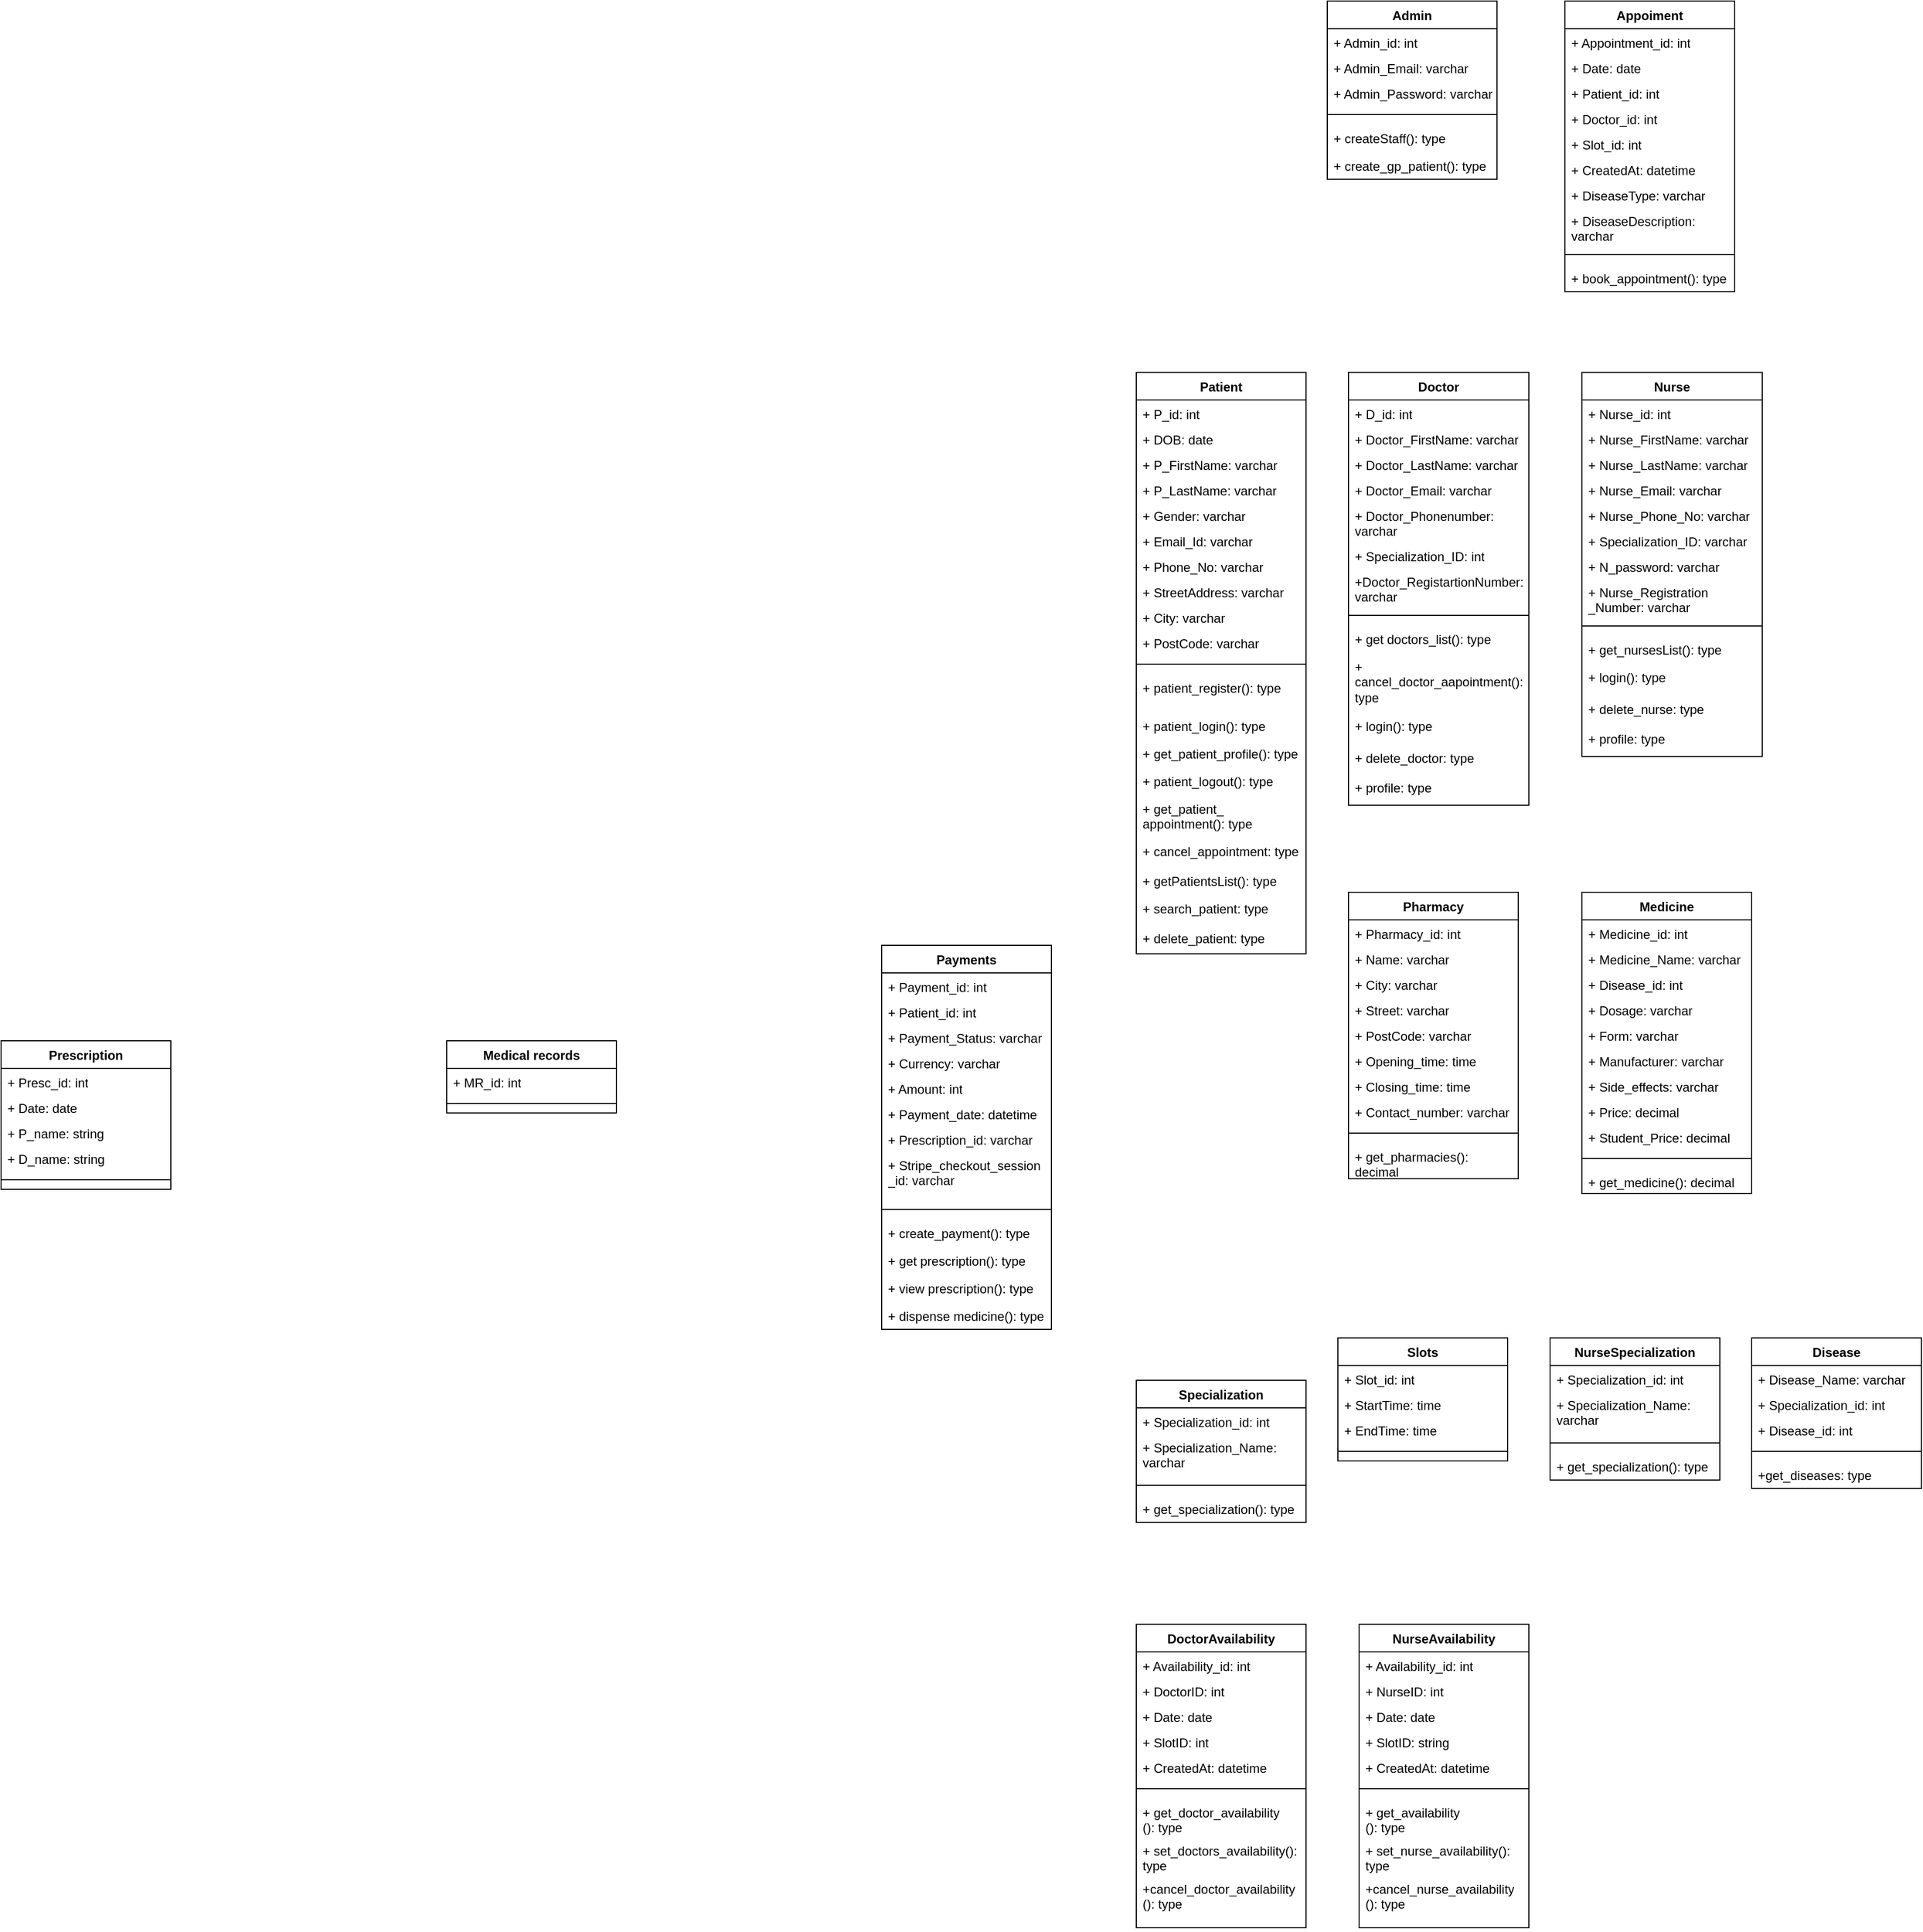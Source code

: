<mxfile version="26.2.14">
  <diagram name="Page-1" id="o4DFPlvXIivd9isbFQ_O">
    <mxGraphModel dx="3002" dy="1840" grid="1" gridSize="10" guides="1" tooltips="1" connect="1" arrows="1" fold="1" page="1" pageScale="1" pageWidth="827" pageHeight="1169" math="0" shadow="0">
      <root>
        <mxCell id="0" />
        <mxCell id="1" parent="0" />
        <mxCell id="WKtArndfWig5P6QHDRuu-1" value="Patient" style="swimlane;fontStyle=1;align=center;verticalAlign=top;childLayout=stackLayout;horizontal=1;startSize=26;horizontalStack=0;resizeParent=1;resizeParentMax=0;resizeLast=0;collapsible=1;marginBottom=0;whiteSpace=wrap;html=1;" parent="1" vertex="1">
          <mxGeometry x="10" y="200" width="160" height="548" as="geometry" />
        </mxCell>
        <mxCell id="WKtArndfWig5P6QHDRuu-2" value="+ P_id: int&lt;div&gt;&lt;br&gt;&lt;/div&gt;" style="text;strokeColor=none;fillColor=none;align=left;verticalAlign=top;spacingLeft=4;spacingRight=4;overflow=hidden;rotatable=0;points=[[0,0.5],[1,0.5]];portConstraint=eastwest;whiteSpace=wrap;html=1;" parent="WKtArndfWig5P6QHDRuu-1" vertex="1">
          <mxGeometry y="26" width="160" height="24" as="geometry" />
        </mxCell>
        <mxCell id="WKtArndfWig5P6QHDRuu-12" value="+ DOB: date&lt;div&gt;&lt;br&gt;&lt;/div&gt;" style="text;strokeColor=none;fillColor=none;align=left;verticalAlign=top;spacingLeft=4;spacingRight=4;overflow=hidden;rotatable=0;points=[[0,0.5],[1,0.5]];portConstraint=eastwest;whiteSpace=wrap;html=1;" parent="WKtArndfWig5P6QHDRuu-1" vertex="1">
          <mxGeometry y="50" width="160" height="24" as="geometry" />
        </mxCell>
        <mxCell id="WKtArndfWig5P6QHDRuu-14" value="+ P_FirstName: varchar&lt;div&gt;&lt;br&gt;&lt;/div&gt;" style="text;strokeColor=none;fillColor=none;align=left;verticalAlign=top;spacingLeft=4;spacingRight=4;overflow=hidden;rotatable=0;points=[[0,0.5],[1,0.5]];portConstraint=eastwest;whiteSpace=wrap;html=1;" parent="WKtArndfWig5P6QHDRuu-1" vertex="1">
          <mxGeometry y="74" width="160" height="24" as="geometry" />
        </mxCell>
        <mxCell id="l4t1w7TSmv9pRN91MzBV-51" value="+ P_LastName: varchar&lt;div&gt;&lt;br&gt;&lt;/div&gt;" style="text;strokeColor=none;fillColor=none;align=left;verticalAlign=top;spacingLeft=4;spacingRight=4;overflow=hidden;rotatable=0;points=[[0,0.5],[1,0.5]];portConstraint=eastwest;whiteSpace=wrap;html=1;" parent="WKtArndfWig5P6QHDRuu-1" vertex="1">
          <mxGeometry y="98" width="160" height="24" as="geometry" />
        </mxCell>
        <mxCell id="WKtArndfWig5P6QHDRuu-13" value="+ Gender: varchar&lt;div&gt;&lt;br&gt;&lt;/div&gt;" style="text;strokeColor=none;fillColor=none;align=left;verticalAlign=top;spacingLeft=4;spacingRight=4;overflow=hidden;rotatable=0;points=[[0,0.5],[1,0.5]];portConstraint=eastwest;whiteSpace=wrap;html=1;" parent="WKtArndfWig5P6QHDRuu-1" vertex="1">
          <mxGeometry y="122" width="160" height="24" as="geometry" />
        </mxCell>
        <mxCell id="WKtArndfWig5P6QHDRuu-10" value="+ Email_Id: varchar&lt;div&gt;&lt;br&gt;&lt;/div&gt;" style="text;strokeColor=none;fillColor=none;align=left;verticalAlign=top;spacingLeft=4;spacingRight=4;overflow=hidden;rotatable=0;points=[[0,0.5],[1,0.5]];portConstraint=eastwest;whiteSpace=wrap;html=1;" parent="WKtArndfWig5P6QHDRuu-1" vertex="1">
          <mxGeometry y="146" width="160" height="24" as="geometry" />
        </mxCell>
        <mxCell id="WKtArndfWig5P6QHDRuu-11" value="+ Phone_No: varchar&lt;div&gt;&lt;br&gt;&lt;/div&gt;" style="text;strokeColor=none;fillColor=none;align=left;verticalAlign=top;spacingLeft=4;spacingRight=4;overflow=hidden;rotatable=0;points=[[0,0.5],[1,0.5]];portConstraint=eastwest;whiteSpace=wrap;html=1;" parent="WKtArndfWig5P6QHDRuu-1" vertex="1">
          <mxGeometry y="170" width="160" height="24" as="geometry" />
        </mxCell>
        <mxCell id="l4t1w7TSmv9pRN91MzBV-52" value="+ StreetAddress: varchar&lt;div&gt;&lt;br&gt;&lt;/div&gt;" style="text;strokeColor=none;fillColor=none;align=left;verticalAlign=top;spacingLeft=4;spacingRight=4;overflow=hidden;rotatable=0;points=[[0,0.5],[1,0.5]];portConstraint=eastwest;whiteSpace=wrap;html=1;" parent="WKtArndfWig5P6QHDRuu-1" vertex="1">
          <mxGeometry y="194" width="160" height="24" as="geometry" />
        </mxCell>
        <mxCell id="l4t1w7TSmv9pRN91MzBV-53" value="+ City: varchar&lt;div&gt;&lt;br&gt;&lt;/div&gt;" style="text;strokeColor=none;fillColor=none;align=left;verticalAlign=top;spacingLeft=4;spacingRight=4;overflow=hidden;rotatable=0;points=[[0,0.5],[1,0.5]];portConstraint=eastwest;whiteSpace=wrap;html=1;" parent="WKtArndfWig5P6QHDRuu-1" vertex="1">
          <mxGeometry y="218" width="160" height="24" as="geometry" />
        </mxCell>
        <mxCell id="l4t1w7TSmv9pRN91MzBV-54" value="+ PostCode: varchar&lt;div&gt;&lt;br&gt;&lt;/div&gt;" style="text;strokeColor=none;fillColor=none;align=left;verticalAlign=top;spacingLeft=4;spacingRight=4;overflow=hidden;rotatable=0;points=[[0,0.5],[1,0.5]];portConstraint=eastwest;whiteSpace=wrap;html=1;" parent="WKtArndfWig5P6QHDRuu-1" vertex="1">
          <mxGeometry y="242" width="160" height="24" as="geometry" />
        </mxCell>
        <mxCell id="WKtArndfWig5P6QHDRuu-3" value="" style="line;strokeWidth=1;fillColor=none;align=left;verticalAlign=middle;spacingTop=-1;spacingLeft=3;spacingRight=3;rotatable=0;labelPosition=right;points=[];portConstraint=eastwest;strokeColor=inherit;" parent="WKtArndfWig5P6QHDRuu-1" vertex="1">
          <mxGeometry y="266" width="160" height="18" as="geometry" />
        </mxCell>
        <mxCell id="d-oUadgtvldj6cmay7Ba-37" value="+ patient_register(): type" style="text;strokeColor=none;fillColor=none;align=left;verticalAlign=top;spacingLeft=4;spacingRight=4;overflow=hidden;rotatable=0;points=[[0,0.5],[1,0.5]];portConstraint=eastwest;whiteSpace=wrap;html=1;" vertex="1" parent="WKtArndfWig5P6QHDRuu-1">
          <mxGeometry y="284" width="160" height="36" as="geometry" />
        </mxCell>
        <mxCell id="d-oUadgtvldj6cmay7Ba-38" value="+ patient_login(): type" style="text;strokeColor=none;fillColor=none;align=left;verticalAlign=top;spacingLeft=4;spacingRight=4;overflow=hidden;rotatable=0;points=[[0,0.5],[1,0.5]];portConstraint=eastwest;whiteSpace=wrap;html=1;" vertex="1" parent="WKtArndfWig5P6QHDRuu-1">
          <mxGeometry y="320" width="160" height="26" as="geometry" />
        </mxCell>
        <mxCell id="WKtArndfWig5P6QHDRuu-16" value="+ get_patient_profile(): type" style="text;strokeColor=none;fillColor=none;align=left;verticalAlign=top;spacingLeft=4;spacingRight=4;overflow=hidden;rotatable=0;points=[[0,0.5],[1,0.5]];portConstraint=eastwest;whiteSpace=wrap;html=1;" parent="WKtArndfWig5P6QHDRuu-1" vertex="1">
          <mxGeometry y="346" width="160" height="26" as="geometry" />
        </mxCell>
        <mxCell id="WKtArndfWig5P6QHDRuu-17" value="+ patient_logout(): type" style="text;strokeColor=none;fillColor=none;align=left;verticalAlign=top;spacingLeft=4;spacingRight=4;overflow=hidden;rotatable=0;points=[[0,0.5],[1,0.5]];portConstraint=eastwest;whiteSpace=wrap;html=1;" parent="WKtArndfWig5P6QHDRuu-1" vertex="1">
          <mxGeometry y="372" width="160" height="26" as="geometry" />
        </mxCell>
        <mxCell id="WKtArndfWig5P6QHDRuu-149" value="+ get_patient_&lt;br&gt;appointment(): type" style="text;strokeColor=none;fillColor=none;align=left;verticalAlign=top;spacingLeft=4;spacingRight=4;overflow=hidden;rotatable=0;points=[[0,0.5],[1,0.5]];portConstraint=eastwest;whiteSpace=wrap;html=1;" parent="WKtArndfWig5P6QHDRuu-1" vertex="1">
          <mxGeometry y="398" width="160" height="40" as="geometry" />
        </mxCell>
        <mxCell id="WKtArndfWig5P6QHDRuu-15" value="+ cancel_appointment: type" style="text;strokeColor=none;fillColor=none;align=left;verticalAlign=top;spacingLeft=4;spacingRight=4;overflow=hidden;rotatable=0;points=[[0,0.5],[1,0.5]];portConstraint=eastwest;whiteSpace=wrap;html=1;" parent="WKtArndfWig5P6QHDRuu-1" vertex="1">
          <mxGeometry y="438" width="160" height="28" as="geometry" />
        </mxCell>
        <mxCell id="d-oUadgtvldj6cmay7Ba-14" value="+ getPatientsList(): type" style="text;strokeColor=none;fillColor=none;align=left;verticalAlign=top;spacingLeft=4;spacingRight=4;overflow=hidden;rotatable=0;points=[[0,0.5],[1,0.5]];portConstraint=eastwest;whiteSpace=wrap;html=1;" vertex="1" parent="WKtArndfWig5P6QHDRuu-1">
          <mxGeometry y="466" width="160" height="26" as="geometry" />
        </mxCell>
        <mxCell id="d-oUadgtvldj6cmay7Ba-18" value="+ search_patient: type" style="text;strokeColor=none;fillColor=none;align=left;verticalAlign=top;spacingLeft=4;spacingRight=4;overflow=hidden;rotatable=0;points=[[0,0.5],[1,0.5]];portConstraint=eastwest;whiteSpace=wrap;html=1;" vertex="1" parent="WKtArndfWig5P6QHDRuu-1">
          <mxGeometry y="492" width="160" height="28" as="geometry" />
        </mxCell>
        <mxCell id="d-oUadgtvldj6cmay7Ba-39" value="+ delete_patient: type" style="text;strokeColor=none;fillColor=none;align=left;verticalAlign=top;spacingLeft=4;spacingRight=4;overflow=hidden;rotatable=0;points=[[0,0.5],[1,0.5]];portConstraint=eastwest;whiteSpace=wrap;html=1;" vertex="1" parent="WKtArndfWig5P6QHDRuu-1">
          <mxGeometry y="520" width="160" height="28" as="geometry" />
        </mxCell>
        <mxCell id="WKtArndfWig5P6QHDRuu-19" value="Doctor" style="swimlane;fontStyle=1;align=center;verticalAlign=top;childLayout=stackLayout;horizontal=1;startSize=26;horizontalStack=0;resizeParent=1;resizeParentMax=0;resizeLast=0;collapsible=1;marginBottom=0;whiteSpace=wrap;html=1;" parent="1" vertex="1">
          <mxGeometry x="210" y="200" width="170" height="408" as="geometry" />
        </mxCell>
        <mxCell id="WKtArndfWig5P6QHDRuu-20" value="+ D_id: int&lt;div&gt;&lt;br&gt;&lt;/div&gt;" style="text;strokeColor=none;fillColor=none;align=left;verticalAlign=top;spacingLeft=4;spacingRight=4;overflow=hidden;rotatable=0;points=[[0,0.5],[1,0.5]];portConstraint=eastwest;whiteSpace=wrap;html=1;" parent="WKtArndfWig5P6QHDRuu-19" vertex="1">
          <mxGeometry y="26" width="170" height="24" as="geometry" />
        </mxCell>
        <mxCell id="WKtArndfWig5P6QHDRuu-22" value="+ Doctor_FirstName: varchar&lt;div&gt;&lt;br&gt;&lt;/div&gt;" style="text;strokeColor=none;fillColor=none;align=left;verticalAlign=top;spacingLeft=4;spacingRight=4;overflow=hidden;rotatable=0;points=[[0,0.5],[1,0.5]];portConstraint=eastwest;whiteSpace=wrap;html=1;" parent="WKtArndfWig5P6QHDRuu-19" vertex="1">
          <mxGeometry y="50" width="170" height="24" as="geometry" />
        </mxCell>
        <mxCell id="tYS1nFcwpmwZ4asQ8wN1-1" value="+ Doctor_LastName: varchar&lt;div&gt;&lt;br&gt;&lt;/div&gt;" style="text;strokeColor=none;fillColor=none;align=left;verticalAlign=top;spacingLeft=4;spacingRight=4;overflow=hidden;rotatable=0;points=[[0,0.5],[1,0.5]];portConstraint=eastwest;whiteSpace=wrap;html=1;" parent="WKtArndfWig5P6QHDRuu-19" vertex="1">
          <mxGeometry y="74" width="170" height="24" as="geometry" />
        </mxCell>
        <mxCell id="WKtArndfWig5P6QHDRuu-24" value="+ Doctor_Email: varchar&lt;div&gt;&lt;br&gt;&lt;/div&gt;" style="text;strokeColor=none;fillColor=none;align=left;verticalAlign=top;spacingLeft=4;spacingRight=4;overflow=hidden;rotatable=0;points=[[0,0.5],[1,0.5]];portConstraint=eastwest;whiteSpace=wrap;html=1;" parent="WKtArndfWig5P6QHDRuu-19" vertex="1">
          <mxGeometry y="98" width="170" height="24" as="geometry" />
        </mxCell>
        <mxCell id="WKtArndfWig5P6QHDRuu-25" value="+ Doctor_Phonenumber: varchar&lt;div&gt;&lt;br&gt;&lt;/div&gt;" style="text;strokeColor=none;fillColor=none;align=left;verticalAlign=top;spacingLeft=4;spacingRight=4;overflow=hidden;rotatable=0;points=[[0,0.5],[1,0.5]];portConstraint=eastwest;whiteSpace=wrap;html=1;" parent="WKtArndfWig5P6QHDRuu-19" vertex="1">
          <mxGeometry y="122" width="170" height="38" as="geometry" />
        </mxCell>
        <mxCell id="WKtArndfWig5P6QHDRuu-110" value="+ Specialization_ID: int&lt;div&gt;&lt;br&gt;&lt;/div&gt;" style="text;strokeColor=none;fillColor=none;align=left;verticalAlign=top;spacingLeft=4;spacingRight=4;overflow=hidden;rotatable=0;points=[[0,0.5],[1,0.5]];portConstraint=eastwest;whiteSpace=wrap;html=1;" parent="WKtArndfWig5P6QHDRuu-19" vertex="1">
          <mxGeometry y="160" width="170" height="24" as="geometry" />
        </mxCell>
        <mxCell id="WKtArndfWig5P6QHDRuu-21" value="+Doctor_RegistartionNumber: varchar&lt;div&gt;&lt;br&gt;&lt;/div&gt;" style="text;strokeColor=none;fillColor=none;align=left;verticalAlign=top;spacingLeft=4;spacingRight=4;overflow=hidden;rotatable=0;points=[[0,0.5],[1,0.5]];portConstraint=eastwest;whiteSpace=wrap;html=1;" parent="WKtArndfWig5P6QHDRuu-19" vertex="1">
          <mxGeometry y="184" width="170" height="36" as="geometry" />
        </mxCell>
        <mxCell id="WKtArndfWig5P6QHDRuu-26" value="" style="line;strokeWidth=1;fillColor=none;align=left;verticalAlign=middle;spacingTop=-1;spacingLeft=3;spacingRight=3;rotatable=0;labelPosition=right;points=[];portConstraint=eastwest;strokeColor=inherit;" parent="WKtArndfWig5P6QHDRuu-19" vertex="1">
          <mxGeometry y="220" width="170" height="18" as="geometry" />
        </mxCell>
        <mxCell id="OtuBXAIkfVXsJ-Wm1Oqw-3" value="+ get doctors_list(): type" style="text;strokeColor=none;fillColor=none;align=left;verticalAlign=top;spacingLeft=4;spacingRight=4;overflow=hidden;rotatable=0;points=[[0,0.5],[1,0.5]];portConstraint=eastwest;whiteSpace=wrap;html=1;" parent="WKtArndfWig5P6QHDRuu-19" vertex="1">
          <mxGeometry y="238" width="170" height="26" as="geometry" />
        </mxCell>
        <mxCell id="WKtArndfWig5P6QHDRuu-148" value="+ cancel_doctor_aapointment(): type" style="text;strokeColor=none;fillColor=none;align=left;verticalAlign=top;spacingLeft=4;spacingRight=4;overflow=hidden;rotatable=0;points=[[0,0.5],[1,0.5]];portConstraint=eastwest;whiteSpace=wrap;html=1;" parent="WKtArndfWig5P6QHDRuu-19" vertex="1">
          <mxGeometry y="264" width="170" height="56" as="geometry" />
        </mxCell>
        <mxCell id="d-oUadgtvldj6cmay7Ba-19" value="+ login(): type" style="text;strokeColor=none;fillColor=none;align=left;verticalAlign=top;spacingLeft=4;spacingRight=4;overflow=hidden;rotatable=0;points=[[0,0.5],[1,0.5]];portConstraint=eastwest;whiteSpace=wrap;html=1;" vertex="1" parent="WKtArndfWig5P6QHDRuu-19">
          <mxGeometry y="320" width="170" height="30" as="geometry" />
        </mxCell>
        <mxCell id="d-oUadgtvldj6cmay7Ba-40" value="+ delete_doctor: type" style="text;strokeColor=none;fillColor=none;align=left;verticalAlign=top;spacingLeft=4;spacingRight=4;overflow=hidden;rotatable=0;points=[[0,0.5],[1,0.5]];portConstraint=eastwest;whiteSpace=wrap;html=1;" vertex="1" parent="WKtArndfWig5P6QHDRuu-19">
          <mxGeometry y="350" width="170" height="28" as="geometry" />
        </mxCell>
        <mxCell id="d-oUadgtvldj6cmay7Ba-20" value="+ profile: type" style="text;strokeColor=none;fillColor=none;align=left;verticalAlign=top;spacingLeft=4;spacingRight=4;overflow=hidden;rotatable=0;points=[[0,0.5],[1,0.5]];portConstraint=eastwest;whiteSpace=wrap;html=1;" vertex="1" parent="WKtArndfWig5P6QHDRuu-19">
          <mxGeometry y="378" width="170" height="30" as="geometry" />
        </mxCell>
        <mxCell id="WKtArndfWig5P6QHDRuu-58" value="Prescription" style="swimlane;fontStyle=1;align=center;verticalAlign=top;childLayout=stackLayout;horizontal=1;startSize=26;horizontalStack=0;resizeParent=1;resizeParentMax=0;resizeLast=0;collapsible=1;marginBottom=0;whiteSpace=wrap;html=1;" parent="1" vertex="1">
          <mxGeometry x="-1060" y="830" width="160" height="140" as="geometry" />
        </mxCell>
        <mxCell id="WKtArndfWig5P6QHDRuu-59" value="+ Presc_id: int&lt;div&gt;&lt;br&gt;&lt;/div&gt;" style="text;strokeColor=none;fillColor=none;align=left;verticalAlign=top;spacingLeft=4;spacingRight=4;overflow=hidden;rotatable=0;points=[[0,0.5],[1,0.5]];portConstraint=eastwest;whiteSpace=wrap;html=1;" parent="WKtArndfWig5P6QHDRuu-58" vertex="1">
          <mxGeometry y="26" width="160" height="24" as="geometry" />
        </mxCell>
        <mxCell id="WKtArndfWig5P6QHDRuu-61" value="+ Date: date&lt;div&gt;&lt;br&gt;&lt;/div&gt;" style="text;strokeColor=none;fillColor=none;align=left;verticalAlign=top;spacingLeft=4;spacingRight=4;overflow=hidden;rotatable=0;points=[[0,0.5],[1,0.5]];portConstraint=eastwest;whiteSpace=wrap;html=1;" parent="WKtArndfWig5P6QHDRuu-58" vertex="1">
          <mxGeometry y="50" width="160" height="24" as="geometry" />
        </mxCell>
        <mxCell id="WKtArndfWig5P6QHDRuu-134" value="+ P_name: string&lt;div&gt;&lt;br&gt;&lt;/div&gt;" style="text;strokeColor=none;fillColor=none;align=left;verticalAlign=top;spacingLeft=4;spacingRight=4;overflow=hidden;rotatable=0;points=[[0,0.5],[1,0.5]];portConstraint=eastwest;whiteSpace=wrap;html=1;" parent="WKtArndfWig5P6QHDRuu-58" vertex="1">
          <mxGeometry y="74" width="160" height="24" as="geometry" />
        </mxCell>
        <mxCell id="WKtArndfWig5P6QHDRuu-135" value="+ D_name: string&lt;div&gt;&lt;br&gt;&lt;/div&gt;" style="text;strokeColor=none;fillColor=none;align=left;verticalAlign=top;spacingLeft=4;spacingRight=4;overflow=hidden;rotatable=0;points=[[0,0.5],[1,0.5]];portConstraint=eastwest;whiteSpace=wrap;html=1;" parent="WKtArndfWig5P6QHDRuu-58" vertex="1">
          <mxGeometry y="98" width="160" height="24" as="geometry" />
        </mxCell>
        <mxCell id="WKtArndfWig5P6QHDRuu-65" value="" style="line;strokeWidth=1;fillColor=none;align=left;verticalAlign=middle;spacingTop=-1;spacingLeft=3;spacingRight=3;rotatable=0;labelPosition=right;points=[];portConstraint=eastwest;strokeColor=inherit;" parent="WKtArndfWig5P6QHDRuu-58" vertex="1">
          <mxGeometry y="122" width="160" height="18" as="geometry" />
        </mxCell>
        <mxCell id="WKtArndfWig5P6QHDRuu-71" value="Medicine" style="swimlane;fontStyle=1;align=center;verticalAlign=top;childLayout=stackLayout;horizontal=1;startSize=26;horizontalStack=0;resizeParent=1;resizeParentMax=0;resizeLast=0;collapsible=1;marginBottom=0;whiteSpace=wrap;html=1;" parent="1" vertex="1">
          <mxGeometry x="430" y="690" width="160" height="284" as="geometry" />
        </mxCell>
        <mxCell id="WKtArndfWig5P6QHDRuu-72" value="+ Medicine_id: int&lt;div&gt;&lt;br&gt;&lt;/div&gt;" style="text;strokeColor=none;fillColor=none;align=left;verticalAlign=top;spacingLeft=4;spacingRight=4;overflow=hidden;rotatable=0;points=[[0,0.5],[1,0.5]];portConstraint=eastwest;whiteSpace=wrap;html=1;" parent="WKtArndfWig5P6QHDRuu-71" vertex="1">
          <mxGeometry y="26" width="160" height="24" as="geometry" />
        </mxCell>
        <mxCell id="WKtArndfWig5P6QHDRuu-74" value="+ Medicine_Name: varchar&lt;div&gt;&lt;br&gt;&lt;/div&gt;" style="text;strokeColor=none;fillColor=none;align=left;verticalAlign=top;spacingLeft=4;spacingRight=4;overflow=hidden;rotatable=0;points=[[0,0.5],[1,0.5]];portConstraint=eastwest;whiteSpace=wrap;html=1;" parent="WKtArndfWig5P6QHDRuu-71" vertex="1">
          <mxGeometry y="50" width="160" height="24" as="geometry" />
        </mxCell>
        <mxCell id="WKtArndfWig5P6QHDRuu-77" value="+ Disease_id: int&lt;div&gt;&lt;br&gt;&lt;/div&gt;" style="text;strokeColor=none;fillColor=none;align=left;verticalAlign=top;spacingLeft=4;spacingRight=4;overflow=hidden;rotatable=0;points=[[0,0.5],[1,0.5]];portConstraint=eastwest;whiteSpace=wrap;html=1;" parent="WKtArndfWig5P6QHDRuu-71" vertex="1">
          <mxGeometry y="74" width="160" height="24" as="geometry" />
        </mxCell>
        <mxCell id="RcgE27IlSChxX_Et4xPR-9" value="+ Dosage: varchar" style="text;strokeColor=none;fillColor=none;align=left;verticalAlign=top;spacingLeft=4;spacingRight=4;overflow=hidden;rotatable=0;points=[[0,0.5],[1,0.5]];portConstraint=eastwest;whiteSpace=wrap;html=1;" parent="WKtArndfWig5P6QHDRuu-71" vertex="1">
          <mxGeometry y="98" width="160" height="24" as="geometry" />
        </mxCell>
        <mxCell id="RcgE27IlSChxX_Et4xPR-10" value="+ Form: varchar" style="text;strokeColor=none;fillColor=none;align=left;verticalAlign=top;spacingLeft=4;spacingRight=4;overflow=hidden;rotatable=0;points=[[0,0.5],[1,0.5]];portConstraint=eastwest;whiteSpace=wrap;html=1;" parent="WKtArndfWig5P6QHDRuu-71" vertex="1">
          <mxGeometry y="122" width="160" height="24" as="geometry" />
        </mxCell>
        <mxCell id="RcgE27IlSChxX_Et4xPR-11" value="+ Manufacturer: varchar&lt;div&gt;&lt;br&gt;&lt;/div&gt;" style="text;strokeColor=none;fillColor=none;align=left;verticalAlign=top;spacingLeft=4;spacingRight=4;overflow=hidden;rotatable=0;points=[[0,0.5],[1,0.5]];portConstraint=eastwest;whiteSpace=wrap;html=1;" parent="WKtArndfWig5P6QHDRuu-71" vertex="1">
          <mxGeometry y="146" width="160" height="24" as="geometry" />
        </mxCell>
        <mxCell id="RcgE27IlSChxX_Et4xPR-13" value="+ Side_effects: varchar" style="text;strokeColor=none;fillColor=none;align=left;verticalAlign=top;spacingLeft=4;spacingRight=4;overflow=hidden;rotatable=0;points=[[0,0.5],[1,0.5]];portConstraint=eastwest;whiteSpace=wrap;html=1;" parent="WKtArndfWig5P6QHDRuu-71" vertex="1">
          <mxGeometry y="170" width="160" height="24" as="geometry" />
        </mxCell>
        <mxCell id="RcgE27IlSChxX_Et4xPR-12" value="+ Price: decimal&lt;div&gt;&lt;br&gt;&lt;/div&gt;" style="text;strokeColor=none;fillColor=none;align=left;verticalAlign=top;spacingLeft=4;spacingRight=4;overflow=hidden;rotatable=0;points=[[0,0.5],[1,0.5]];portConstraint=eastwest;whiteSpace=wrap;html=1;" parent="WKtArndfWig5P6QHDRuu-71" vertex="1">
          <mxGeometry y="194" width="160" height="24" as="geometry" />
        </mxCell>
        <mxCell id="RcgE27IlSChxX_Et4xPR-14" value="+ Student_Price: decimal&lt;div&gt;&lt;br&gt;&lt;/div&gt;" style="text;strokeColor=none;fillColor=none;align=left;verticalAlign=top;spacingLeft=4;spacingRight=4;overflow=hidden;rotatable=0;points=[[0,0.5],[1,0.5]];portConstraint=eastwest;whiteSpace=wrap;html=1;" parent="WKtArndfWig5P6QHDRuu-71" vertex="1">
          <mxGeometry y="218" width="160" height="24" as="geometry" />
        </mxCell>
        <mxCell id="WKtArndfWig5P6QHDRuu-78" value="" style="line;strokeWidth=1;fillColor=none;align=left;verticalAlign=middle;spacingTop=-1;spacingLeft=3;spacingRight=3;rotatable=0;labelPosition=right;points=[];portConstraint=eastwest;strokeColor=inherit;" parent="WKtArndfWig5P6QHDRuu-71" vertex="1">
          <mxGeometry y="242" width="160" height="18" as="geometry" />
        </mxCell>
        <mxCell id="d-oUadgtvldj6cmay7Ba-16" value="+ get_medicine(): decimal&lt;div&gt;&lt;br&gt;&lt;/div&gt;" style="text;strokeColor=none;fillColor=none;align=left;verticalAlign=top;spacingLeft=4;spacingRight=4;overflow=hidden;rotatable=0;points=[[0,0.5],[1,0.5]];portConstraint=eastwest;whiteSpace=wrap;html=1;" vertex="1" parent="WKtArndfWig5P6QHDRuu-71">
          <mxGeometry y="260" width="160" height="24" as="geometry" />
        </mxCell>
        <mxCell id="WKtArndfWig5P6QHDRuu-84" value="Medical records" style="swimlane;fontStyle=1;align=center;verticalAlign=top;childLayout=stackLayout;horizontal=1;startSize=26;horizontalStack=0;resizeParent=1;resizeParentMax=0;resizeLast=0;collapsible=1;marginBottom=0;whiteSpace=wrap;html=1;" parent="1" vertex="1">
          <mxGeometry x="-640" y="830" width="160" height="68" as="geometry" />
        </mxCell>
        <mxCell id="WKtArndfWig5P6QHDRuu-85" value="+ MR_id: int&lt;div&gt;&lt;br&gt;&lt;/div&gt;" style="text;strokeColor=none;fillColor=none;align=left;verticalAlign=top;spacingLeft=4;spacingRight=4;overflow=hidden;rotatable=0;points=[[0,0.5],[1,0.5]];portConstraint=eastwest;whiteSpace=wrap;html=1;" parent="WKtArndfWig5P6QHDRuu-84" vertex="1">
          <mxGeometry y="26" width="160" height="24" as="geometry" />
        </mxCell>
        <mxCell id="WKtArndfWig5P6QHDRuu-91" value="" style="line;strokeWidth=1;fillColor=none;align=left;verticalAlign=middle;spacingTop=-1;spacingLeft=3;spacingRight=3;rotatable=0;labelPosition=right;points=[];portConstraint=eastwest;strokeColor=inherit;" parent="WKtArndfWig5P6QHDRuu-84" vertex="1">
          <mxGeometry y="50" width="160" height="18" as="geometry" />
        </mxCell>
        <mxCell id="WKtArndfWig5P6QHDRuu-97" value="Admin" style="swimlane;fontStyle=1;align=center;verticalAlign=top;childLayout=stackLayout;horizontal=1;startSize=26;horizontalStack=0;resizeParent=1;resizeParentMax=0;resizeLast=0;collapsible=1;marginBottom=0;whiteSpace=wrap;html=1;" parent="1" vertex="1">
          <mxGeometry x="190" y="-150" width="160" height="168" as="geometry" />
        </mxCell>
        <mxCell id="WKtArndfWig5P6QHDRuu-100" value="+ Admin_id: int&lt;div&gt;&lt;br&gt;&lt;/div&gt;" style="text;strokeColor=none;fillColor=none;align=left;verticalAlign=top;spacingLeft=4;spacingRight=4;overflow=hidden;rotatable=0;points=[[0,0.5],[1,0.5]];portConstraint=eastwest;whiteSpace=wrap;html=1;" parent="WKtArndfWig5P6QHDRuu-97" vertex="1">
          <mxGeometry y="26" width="160" height="24" as="geometry" />
        </mxCell>
        <mxCell id="WKtArndfWig5P6QHDRuu-102" value="+ Admin_Email: varchar&lt;div&gt;&lt;br&gt;&lt;/div&gt;" style="text;strokeColor=none;fillColor=none;align=left;verticalAlign=top;spacingLeft=4;spacingRight=4;overflow=hidden;rotatable=0;points=[[0,0.5],[1,0.5]];portConstraint=eastwest;whiteSpace=wrap;html=1;" parent="WKtArndfWig5P6QHDRuu-97" vertex="1">
          <mxGeometry y="50" width="160" height="24" as="geometry" />
        </mxCell>
        <mxCell id="WKtArndfWig5P6QHDRuu-103" value="+ Admin_Password: varchar&lt;div&gt;&lt;br&gt;&lt;/div&gt;" style="text;strokeColor=none;fillColor=none;align=left;verticalAlign=top;spacingLeft=4;spacingRight=4;overflow=hidden;rotatable=0;points=[[0,0.5],[1,0.5]];portConstraint=eastwest;whiteSpace=wrap;html=1;" parent="WKtArndfWig5P6QHDRuu-97" vertex="1">
          <mxGeometry y="74" width="160" height="24" as="geometry" />
        </mxCell>
        <mxCell id="WKtArndfWig5P6QHDRuu-104" value="" style="line;strokeWidth=1;fillColor=none;align=left;verticalAlign=middle;spacingTop=-1;spacingLeft=3;spacingRight=3;rotatable=0;labelPosition=right;points=[];portConstraint=eastwest;strokeColor=inherit;" parent="WKtArndfWig5P6QHDRuu-97" vertex="1">
          <mxGeometry y="98" width="160" height="18" as="geometry" />
        </mxCell>
        <mxCell id="WKtArndfWig5P6QHDRuu-105" value="+ createStaff(): type" style="text;strokeColor=none;fillColor=none;align=left;verticalAlign=top;spacingLeft=4;spacingRight=4;overflow=hidden;rotatable=0;points=[[0,0.5],[1,0.5]];portConstraint=eastwest;whiteSpace=wrap;html=1;" parent="WKtArndfWig5P6QHDRuu-97" vertex="1">
          <mxGeometry y="116" width="160" height="26" as="geometry" />
        </mxCell>
        <mxCell id="WKtArndfWig5P6QHDRuu-106" value="+ create_gp_patient(): type" style="text;strokeColor=none;fillColor=none;align=left;verticalAlign=top;spacingLeft=4;spacingRight=4;overflow=hidden;rotatable=0;points=[[0,0.5],[1,0.5]];portConstraint=eastwest;whiteSpace=wrap;html=1;" parent="WKtArndfWig5P6QHDRuu-97" vertex="1">
          <mxGeometry y="142" width="160" height="26" as="geometry" />
        </mxCell>
        <mxCell id="WKtArndfWig5P6QHDRuu-111" value="Nurse" style="swimlane;fontStyle=1;align=center;verticalAlign=top;childLayout=stackLayout;horizontal=1;startSize=26;horizontalStack=0;resizeParent=1;resizeParentMax=0;resizeLast=0;collapsible=1;marginBottom=0;whiteSpace=wrap;html=1;" parent="1" vertex="1">
          <mxGeometry x="430" y="200" width="170" height="362" as="geometry" />
        </mxCell>
        <mxCell id="WKtArndfWig5P6QHDRuu-112" value="+ Nurse_id: int&lt;div&gt;&lt;br&gt;&lt;/div&gt;" style="text;strokeColor=none;fillColor=none;align=left;verticalAlign=top;spacingLeft=4;spacingRight=4;overflow=hidden;rotatable=0;points=[[0,0.5],[1,0.5]];portConstraint=eastwest;whiteSpace=wrap;html=1;" parent="WKtArndfWig5P6QHDRuu-111" vertex="1">
          <mxGeometry y="26" width="170" height="24" as="geometry" />
        </mxCell>
        <mxCell id="WKtArndfWig5P6QHDRuu-113" value="+ Nurse_FirstName: varchar&lt;div&gt;&lt;br&gt;&lt;/div&gt;" style="text;strokeColor=none;fillColor=none;align=left;verticalAlign=top;spacingLeft=4;spacingRight=4;overflow=hidden;rotatable=0;points=[[0,0.5],[1,0.5]];portConstraint=eastwest;whiteSpace=wrap;html=1;" parent="WKtArndfWig5P6QHDRuu-111" vertex="1">
          <mxGeometry y="50" width="170" height="24" as="geometry" />
        </mxCell>
        <mxCell id="tYS1nFcwpmwZ4asQ8wN1-2" value="+ Nurse_LastName: varchar&lt;div&gt;&lt;br&gt;&lt;/div&gt;" style="text;strokeColor=none;fillColor=none;align=left;verticalAlign=top;spacingLeft=4;spacingRight=4;overflow=hidden;rotatable=0;points=[[0,0.5],[1,0.5]];portConstraint=eastwest;whiteSpace=wrap;html=1;" parent="WKtArndfWig5P6QHDRuu-111" vertex="1">
          <mxGeometry y="74" width="170" height="24" as="geometry" />
        </mxCell>
        <mxCell id="WKtArndfWig5P6QHDRuu-114" value="+ Nurse_Email: varchar&lt;div&gt;&lt;br&gt;&lt;/div&gt;" style="text;strokeColor=none;fillColor=none;align=left;verticalAlign=top;spacingLeft=4;spacingRight=4;overflow=hidden;rotatable=0;points=[[0,0.5],[1,0.5]];portConstraint=eastwest;whiteSpace=wrap;html=1;" parent="WKtArndfWig5P6QHDRuu-111" vertex="1">
          <mxGeometry y="98" width="170" height="24" as="geometry" />
        </mxCell>
        <mxCell id="WKtArndfWig5P6QHDRuu-115" value="+ Nurse_Phone_No: varchar&lt;div&gt;&lt;br&gt;&lt;/div&gt;" style="text;strokeColor=none;fillColor=none;align=left;verticalAlign=top;spacingLeft=4;spacingRight=4;overflow=hidden;rotatable=0;points=[[0,0.5],[1,0.5]];portConstraint=eastwest;whiteSpace=wrap;html=1;" parent="WKtArndfWig5P6QHDRuu-111" vertex="1">
          <mxGeometry y="122" width="170" height="24" as="geometry" />
        </mxCell>
        <mxCell id="WKtArndfWig5P6QHDRuu-116" value="+ Specialization_ID: varchar&lt;div&gt;&lt;br&gt;&lt;/div&gt;" style="text;strokeColor=none;fillColor=none;align=left;verticalAlign=top;spacingLeft=4;spacingRight=4;overflow=hidden;rotatable=0;points=[[0,0.5],[1,0.5]];portConstraint=eastwest;whiteSpace=wrap;html=1;" parent="WKtArndfWig5P6QHDRuu-111" vertex="1">
          <mxGeometry y="146" width="170" height="24" as="geometry" />
        </mxCell>
        <mxCell id="WKtArndfWig5P6QHDRuu-117" value="+ N_password: varchar&lt;div&gt;&lt;br&gt;&lt;/div&gt;" style="text;strokeColor=none;fillColor=none;align=left;verticalAlign=top;spacingLeft=4;spacingRight=4;overflow=hidden;rotatable=0;points=[[0,0.5],[1,0.5]];portConstraint=eastwest;whiteSpace=wrap;html=1;" parent="WKtArndfWig5P6QHDRuu-111" vertex="1">
          <mxGeometry y="170" width="170" height="24" as="geometry" />
        </mxCell>
        <mxCell id="WKtArndfWig5P6QHDRuu-124" value="+ Nurse_Registration&lt;br&gt;_Number: varchar&lt;div&gt;&lt;br&gt;&lt;/div&gt;" style="text;strokeColor=none;fillColor=none;align=left;verticalAlign=top;spacingLeft=4;spacingRight=4;overflow=hidden;rotatable=0;points=[[0,0.5],[1,0.5]];portConstraint=eastwest;whiteSpace=wrap;html=1;" parent="WKtArndfWig5P6QHDRuu-111" vertex="1">
          <mxGeometry y="194" width="170" height="36" as="geometry" />
        </mxCell>
        <mxCell id="WKtArndfWig5P6QHDRuu-118" value="" style="line;strokeWidth=1;fillColor=none;align=left;verticalAlign=middle;spacingTop=-1;spacingLeft=3;spacingRight=3;rotatable=0;labelPosition=right;points=[];portConstraint=eastwest;strokeColor=inherit;" parent="WKtArndfWig5P6QHDRuu-111" vertex="1">
          <mxGeometry y="230" width="170" height="18" as="geometry" />
        </mxCell>
        <mxCell id="d-oUadgtvldj6cmay7Ba-15" value="+ get_nursesList(): type" style="text;strokeColor=none;fillColor=none;align=left;verticalAlign=top;spacingLeft=4;spacingRight=4;overflow=hidden;rotatable=0;points=[[0,0.5],[1,0.5]];portConstraint=eastwest;whiteSpace=wrap;html=1;" vertex="1" parent="WKtArndfWig5P6QHDRuu-111">
          <mxGeometry y="248" width="170" height="26" as="geometry" />
        </mxCell>
        <mxCell id="d-oUadgtvldj6cmay7Ba-21" value="+ login(): type" style="text;strokeColor=none;fillColor=none;align=left;verticalAlign=top;spacingLeft=4;spacingRight=4;overflow=hidden;rotatable=0;points=[[0,0.5],[1,0.5]];portConstraint=eastwest;whiteSpace=wrap;html=1;" vertex="1" parent="WKtArndfWig5P6QHDRuu-111">
          <mxGeometry y="274" width="170" height="30" as="geometry" />
        </mxCell>
        <mxCell id="d-oUadgtvldj6cmay7Ba-41" value="+ delete_nurse: type" style="text;strokeColor=none;fillColor=none;align=left;verticalAlign=top;spacingLeft=4;spacingRight=4;overflow=hidden;rotatable=0;points=[[0,0.5],[1,0.5]];portConstraint=eastwest;whiteSpace=wrap;html=1;" vertex="1" parent="WKtArndfWig5P6QHDRuu-111">
          <mxGeometry y="304" width="170" height="28" as="geometry" />
        </mxCell>
        <mxCell id="d-oUadgtvldj6cmay7Ba-22" value="+ profile: type" style="text;strokeColor=none;fillColor=none;align=left;verticalAlign=top;spacingLeft=4;spacingRight=4;overflow=hidden;rotatable=0;points=[[0,0.5],[1,0.5]];portConstraint=eastwest;whiteSpace=wrap;html=1;" vertex="1" parent="WKtArndfWig5P6QHDRuu-111">
          <mxGeometry y="332" width="170" height="30" as="geometry" />
        </mxCell>
        <mxCell id="WKtArndfWig5P6QHDRuu-136" value="Appoiment" style="swimlane;fontStyle=1;align=center;verticalAlign=top;childLayout=stackLayout;horizontal=1;startSize=26;horizontalStack=0;resizeParent=1;resizeParentMax=0;resizeLast=0;collapsible=1;marginBottom=0;whiteSpace=wrap;html=1;" parent="1" vertex="1">
          <mxGeometry x="414" y="-150" width="160" height="274" as="geometry" />
        </mxCell>
        <mxCell id="WKtArndfWig5P6QHDRuu-137" value="+ Appointment_id: int&lt;div&gt;&lt;br&gt;&lt;/div&gt;" style="text;strokeColor=none;fillColor=none;align=left;verticalAlign=top;spacingLeft=4;spacingRight=4;overflow=hidden;rotatable=0;points=[[0,0.5],[1,0.5]];portConstraint=eastwest;whiteSpace=wrap;html=1;" parent="WKtArndfWig5P6QHDRuu-136" vertex="1">
          <mxGeometry y="26" width="160" height="24" as="geometry" />
        </mxCell>
        <mxCell id="WKtArndfWig5P6QHDRuu-145" value="+ Date: date&lt;div&gt;&lt;br&gt;&lt;/div&gt;" style="text;strokeColor=none;fillColor=none;align=left;verticalAlign=top;spacingLeft=4;spacingRight=4;overflow=hidden;rotatable=0;points=[[0,0.5],[1,0.5]];portConstraint=eastwest;whiteSpace=wrap;html=1;" parent="WKtArndfWig5P6QHDRuu-136" vertex="1">
          <mxGeometry y="50" width="160" height="24" as="geometry" />
        </mxCell>
        <mxCell id="WKtArndfWig5P6QHDRuu-146" value="+ Patient_id: int&lt;div&gt;&lt;br&gt;&lt;/div&gt;" style="text;strokeColor=none;fillColor=none;align=left;verticalAlign=top;spacingLeft=4;spacingRight=4;overflow=hidden;rotatable=0;points=[[0,0.5],[1,0.5]];portConstraint=eastwest;whiteSpace=wrap;html=1;" parent="WKtArndfWig5P6QHDRuu-136" vertex="1">
          <mxGeometry y="74" width="160" height="24" as="geometry" />
        </mxCell>
        <mxCell id="WKtArndfWig5P6QHDRuu-147" value="+ Doctor_id: int&lt;div&gt;&lt;br&gt;&lt;/div&gt;" style="text;strokeColor=none;fillColor=none;align=left;verticalAlign=top;spacingLeft=4;spacingRight=4;overflow=hidden;rotatable=0;points=[[0,0.5],[1,0.5]];portConstraint=eastwest;whiteSpace=wrap;html=1;" parent="WKtArndfWig5P6QHDRuu-136" vertex="1">
          <mxGeometry y="98" width="160" height="24" as="geometry" />
        </mxCell>
        <mxCell id="RcgE27IlSChxX_Et4xPR-5" value="+ Slot_id: int&lt;div&gt;&lt;br&gt;&lt;/div&gt;" style="text;strokeColor=none;fillColor=none;align=left;verticalAlign=top;spacingLeft=4;spacingRight=4;overflow=hidden;rotatable=0;points=[[0,0.5],[1,0.5]];portConstraint=eastwest;whiteSpace=wrap;html=1;" parent="WKtArndfWig5P6QHDRuu-136" vertex="1">
          <mxGeometry y="122" width="160" height="24" as="geometry" />
        </mxCell>
        <mxCell id="RcgE27IlSChxX_Et4xPR-6" value="+ CreatedAt: datetime&lt;div&gt;&lt;br&gt;&lt;/div&gt;" style="text;strokeColor=none;fillColor=none;align=left;verticalAlign=top;spacingLeft=4;spacingRight=4;overflow=hidden;rotatable=0;points=[[0,0.5],[1,0.5]];portConstraint=eastwest;whiteSpace=wrap;html=1;" parent="WKtArndfWig5P6QHDRuu-136" vertex="1">
          <mxGeometry y="146" width="160" height="24" as="geometry" />
        </mxCell>
        <mxCell id="RcgE27IlSChxX_Et4xPR-7" value="+ DiseaseType: varchar" style="text;strokeColor=none;fillColor=none;align=left;verticalAlign=top;spacingLeft=4;spacingRight=4;overflow=hidden;rotatable=0;points=[[0,0.5],[1,0.5]];portConstraint=eastwest;whiteSpace=wrap;html=1;" parent="WKtArndfWig5P6QHDRuu-136" vertex="1">
          <mxGeometry y="170" width="160" height="24" as="geometry" />
        </mxCell>
        <mxCell id="RcgE27IlSChxX_Et4xPR-8" value="+ DiseaseDescription: varchar&lt;div&gt;&lt;br&gt;&lt;/div&gt;" style="text;strokeColor=none;fillColor=none;align=left;verticalAlign=top;spacingLeft=4;spacingRight=4;overflow=hidden;rotatable=0;points=[[0,0.5],[1,0.5]];portConstraint=eastwest;whiteSpace=wrap;html=1;" parent="WKtArndfWig5P6QHDRuu-136" vertex="1">
          <mxGeometry y="194" width="160" height="36" as="geometry" />
        </mxCell>
        <mxCell id="WKtArndfWig5P6QHDRuu-140" value="" style="line;strokeWidth=1;fillColor=none;align=left;verticalAlign=middle;spacingTop=-1;spacingLeft=3;spacingRight=3;rotatable=0;labelPosition=right;points=[];portConstraint=eastwest;strokeColor=inherit;" parent="WKtArndfWig5P6QHDRuu-136" vertex="1">
          <mxGeometry y="230" width="160" height="18" as="geometry" />
        </mxCell>
        <mxCell id="d-oUadgtvldj6cmay7Ba-11" value="+ book_appointment(): type" style="text;strokeColor=none;fillColor=none;align=left;verticalAlign=top;spacingLeft=4;spacingRight=4;overflow=hidden;rotatable=0;points=[[0,0.5],[1,0.5]];portConstraint=eastwest;whiteSpace=wrap;html=1;" vertex="1" parent="WKtArndfWig5P6QHDRuu-136">
          <mxGeometry y="248" width="160" height="26" as="geometry" />
        </mxCell>
        <mxCell id="l4t1w7TSmv9pRN91MzBV-11" value="Slots" style="swimlane;fontStyle=1;align=center;verticalAlign=top;childLayout=stackLayout;horizontal=1;startSize=26;horizontalStack=0;resizeParent=1;resizeParentMax=0;resizeLast=0;collapsible=1;marginBottom=0;whiteSpace=wrap;html=1;" parent="1" vertex="1">
          <mxGeometry x="200" y="1110" width="160" height="116" as="geometry" />
        </mxCell>
        <mxCell id="l4t1w7TSmv9pRN91MzBV-12" value="+ Slot_id: int&lt;div&gt;&lt;br&gt;&lt;/div&gt;" style="text;strokeColor=none;fillColor=none;align=left;verticalAlign=top;spacingLeft=4;spacingRight=4;overflow=hidden;rotatable=0;points=[[0,0.5],[1,0.5]];portConstraint=eastwest;whiteSpace=wrap;html=1;" parent="l4t1w7TSmv9pRN91MzBV-11" vertex="1">
          <mxGeometry y="26" width="160" height="24" as="geometry" />
        </mxCell>
        <mxCell id="l4t1w7TSmv9pRN91MzBV-13" value="+ StartTime: time&lt;div&gt;&lt;br&gt;&lt;/div&gt;" style="text;strokeColor=none;fillColor=none;align=left;verticalAlign=top;spacingLeft=4;spacingRight=4;overflow=hidden;rotatable=0;points=[[0,0.5],[1,0.5]];portConstraint=eastwest;whiteSpace=wrap;html=1;" parent="l4t1w7TSmv9pRN91MzBV-11" vertex="1">
          <mxGeometry y="50" width="160" height="24" as="geometry" />
        </mxCell>
        <mxCell id="l4t1w7TSmv9pRN91MzBV-14" value="+ EndTime: time&lt;div&gt;&lt;br&gt;&lt;/div&gt;" style="text;strokeColor=none;fillColor=none;align=left;verticalAlign=top;spacingLeft=4;spacingRight=4;overflow=hidden;rotatable=0;points=[[0,0.5],[1,0.5]];portConstraint=eastwest;whiteSpace=wrap;html=1;" parent="l4t1w7TSmv9pRN91MzBV-11" vertex="1">
          <mxGeometry y="74" width="160" height="24" as="geometry" />
        </mxCell>
        <mxCell id="l4t1w7TSmv9pRN91MzBV-16" value="" style="line;strokeWidth=1;fillColor=none;align=left;verticalAlign=middle;spacingTop=-1;spacingLeft=3;spacingRight=3;rotatable=0;labelPosition=right;points=[];portConstraint=eastwest;strokeColor=inherit;" parent="l4t1w7TSmv9pRN91MzBV-11" vertex="1">
          <mxGeometry y="98" width="160" height="18" as="geometry" />
        </mxCell>
        <mxCell id="l4t1w7TSmv9pRN91MzBV-21" value="Specialization" style="swimlane;fontStyle=1;align=center;verticalAlign=top;childLayout=stackLayout;horizontal=1;startSize=26;horizontalStack=0;resizeParent=1;resizeParentMax=0;resizeLast=0;collapsible=1;marginBottom=0;whiteSpace=wrap;html=1;" parent="1" vertex="1">
          <mxGeometry x="10" y="1150" width="160" height="134" as="geometry" />
        </mxCell>
        <mxCell id="l4t1w7TSmv9pRN91MzBV-22" value="+ Specialization_id: int&lt;div&gt;&lt;br&gt;&lt;/div&gt;" style="text;strokeColor=none;fillColor=none;align=left;verticalAlign=top;spacingLeft=4;spacingRight=4;overflow=hidden;rotatable=0;points=[[0,0.5],[1,0.5]];portConstraint=eastwest;whiteSpace=wrap;html=1;" parent="l4t1w7TSmv9pRN91MzBV-21" vertex="1">
          <mxGeometry y="26" width="160" height="24" as="geometry" />
        </mxCell>
        <mxCell id="l4t1w7TSmv9pRN91MzBV-23" value="+ Specialization_Name: varchar&lt;div&gt;&lt;br&gt;&lt;/div&gt;" style="text;strokeColor=none;fillColor=none;align=left;verticalAlign=top;spacingLeft=4;spacingRight=4;overflow=hidden;rotatable=0;points=[[0,0.5],[1,0.5]];portConstraint=eastwest;whiteSpace=wrap;html=1;" parent="l4t1w7TSmv9pRN91MzBV-21" vertex="1">
          <mxGeometry y="50" width="160" height="40" as="geometry" />
        </mxCell>
        <mxCell id="l4t1w7TSmv9pRN91MzBV-26" value="" style="line;strokeWidth=1;fillColor=none;align=left;verticalAlign=middle;spacingTop=-1;spacingLeft=3;spacingRight=3;rotatable=0;labelPosition=right;points=[];portConstraint=eastwest;strokeColor=inherit;" parent="l4t1w7TSmv9pRN91MzBV-21" vertex="1">
          <mxGeometry y="90" width="160" height="18" as="geometry" />
        </mxCell>
        <mxCell id="l4t1w7TSmv9pRN91MzBV-27" value="+ get_specialization(): type" style="text;strokeColor=none;fillColor=none;align=left;verticalAlign=top;spacingLeft=4;spacingRight=4;overflow=hidden;rotatable=0;points=[[0,0.5],[1,0.5]];portConstraint=eastwest;whiteSpace=wrap;html=1;" parent="l4t1w7TSmv9pRN91MzBV-21" vertex="1">
          <mxGeometry y="108" width="160" height="26" as="geometry" />
        </mxCell>
        <mxCell id="l4t1w7TSmv9pRN91MzBV-31" value="Pharmacy" style="swimlane;fontStyle=1;align=center;verticalAlign=top;childLayout=stackLayout;horizontal=1;startSize=26;horizontalStack=0;resizeParent=1;resizeParentMax=0;resizeLast=0;collapsible=1;marginBottom=0;whiteSpace=wrap;html=1;" parent="1" vertex="1">
          <mxGeometry x="210" y="690" width="160" height="270" as="geometry" />
        </mxCell>
        <mxCell id="l4t1w7TSmv9pRN91MzBV-32" value="+ Pharmacy_id: int&lt;div&gt;&lt;br&gt;&lt;/div&gt;" style="text;strokeColor=none;fillColor=none;align=left;verticalAlign=top;spacingLeft=4;spacingRight=4;overflow=hidden;rotatable=0;points=[[0,0.5],[1,0.5]];portConstraint=eastwest;whiteSpace=wrap;html=1;" parent="l4t1w7TSmv9pRN91MzBV-31" vertex="1">
          <mxGeometry y="26" width="160" height="24" as="geometry" />
        </mxCell>
        <mxCell id="l4t1w7TSmv9pRN91MzBV-33" value="+ Name: varchar&lt;div&gt;&lt;br&gt;&lt;/div&gt;" style="text;strokeColor=none;fillColor=none;align=left;verticalAlign=top;spacingLeft=4;spacingRight=4;overflow=hidden;rotatable=0;points=[[0,0.5],[1,0.5]];portConstraint=eastwest;whiteSpace=wrap;html=1;" parent="l4t1w7TSmv9pRN91MzBV-31" vertex="1">
          <mxGeometry y="50" width="160" height="24" as="geometry" />
        </mxCell>
        <mxCell id="RcgE27IlSChxX_Et4xPR-71" value="+ City: varchar&lt;div&gt;&lt;br&gt;&lt;/div&gt;" style="text;strokeColor=none;fillColor=none;align=left;verticalAlign=top;spacingLeft=4;spacingRight=4;overflow=hidden;rotatable=0;points=[[0,0.5],[1,0.5]];portConstraint=eastwest;whiteSpace=wrap;html=1;" parent="l4t1w7TSmv9pRN91MzBV-31" vertex="1">
          <mxGeometry y="74" width="160" height="24" as="geometry" />
        </mxCell>
        <mxCell id="RcgE27IlSChxX_Et4xPR-73" value="+ Street: varchar&lt;div&gt;&lt;br&gt;&lt;/div&gt;" style="text;strokeColor=none;fillColor=none;align=left;verticalAlign=top;spacingLeft=4;spacingRight=4;overflow=hidden;rotatable=0;points=[[0,0.5],[1,0.5]];portConstraint=eastwest;whiteSpace=wrap;html=1;" parent="l4t1w7TSmv9pRN91MzBV-31" vertex="1">
          <mxGeometry y="98" width="160" height="24" as="geometry" />
        </mxCell>
        <mxCell id="RcgE27IlSChxX_Et4xPR-72" value="+ PostCode: varchar&lt;div&gt;&lt;br&gt;&lt;/div&gt;" style="text;strokeColor=none;fillColor=none;align=left;verticalAlign=top;spacingLeft=4;spacingRight=4;overflow=hidden;rotatable=0;points=[[0,0.5],[1,0.5]];portConstraint=eastwest;whiteSpace=wrap;html=1;" parent="l4t1w7TSmv9pRN91MzBV-31" vertex="1">
          <mxGeometry y="122" width="160" height="24" as="geometry" />
        </mxCell>
        <mxCell id="l4t1w7TSmv9pRN91MzBV-34" value="+ Opening_time: time&lt;div&gt;&lt;br&gt;&lt;/div&gt;" style="text;strokeColor=none;fillColor=none;align=left;verticalAlign=top;spacingLeft=4;spacingRight=4;overflow=hidden;rotatable=0;points=[[0,0.5],[1,0.5]];portConstraint=eastwest;whiteSpace=wrap;html=1;" parent="l4t1w7TSmv9pRN91MzBV-31" vertex="1">
          <mxGeometry y="146" width="160" height="24" as="geometry" />
        </mxCell>
        <mxCell id="RcgE27IlSChxX_Et4xPR-74" value="+ Closing_time: time&lt;div&gt;&lt;br&gt;&lt;/div&gt;" style="text;strokeColor=none;fillColor=none;align=left;verticalAlign=top;spacingLeft=4;spacingRight=4;overflow=hidden;rotatable=0;points=[[0,0.5],[1,0.5]];portConstraint=eastwest;whiteSpace=wrap;html=1;" parent="l4t1w7TSmv9pRN91MzBV-31" vertex="1">
          <mxGeometry y="170" width="160" height="24" as="geometry" />
        </mxCell>
        <mxCell id="l4t1w7TSmv9pRN91MzBV-35" value="+ Contact_number: varchar&lt;div&gt;&lt;br&gt;&lt;/div&gt;" style="text;strokeColor=none;fillColor=none;align=left;verticalAlign=top;spacingLeft=4;spacingRight=4;overflow=hidden;rotatable=0;points=[[0,0.5],[1,0.5]];portConstraint=eastwest;whiteSpace=wrap;html=1;" parent="l4t1w7TSmv9pRN91MzBV-31" vertex="1">
          <mxGeometry y="194" width="160" height="24" as="geometry" />
        </mxCell>
        <mxCell id="l4t1w7TSmv9pRN91MzBV-36" value="" style="line;strokeWidth=1;fillColor=none;align=left;verticalAlign=middle;spacingTop=-1;spacingLeft=3;spacingRight=3;rotatable=0;labelPosition=right;points=[];portConstraint=eastwest;strokeColor=inherit;" parent="l4t1w7TSmv9pRN91MzBV-31" vertex="1">
          <mxGeometry y="218" width="160" height="18" as="geometry" />
        </mxCell>
        <mxCell id="d-oUadgtvldj6cmay7Ba-17" value="+ get_pharmacies(): decimal&lt;div&gt;&lt;br&gt;&lt;/div&gt;" style="text;strokeColor=none;fillColor=none;align=left;verticalAlign=top;spacingLeft=4;spacingRight=4;overflow=hidden;rotatable=0;points=[[0,0.5],[1,0.5]];portConstraint=eastwest;whiteSpace=wrap;html=1;" vertex="1" parent="l4t1w7TSmv9pRN91MzBV-31">
          <mxGeometry y="236" width="160" height="34" as="geometry" />
        </mxCell>
        <mxCell id="l4t1w7TSmv9pRN91MzBV-41" value="Payments" style="swimlane;fontStyle=1;align=center;verticalAlign=top;childLayout=stackLayout;horizontal=1;startSize=26;horizontalStack=0;resizeParent=1;resizeParentMax=0;resizeLast=0;collapsible=1;marginBottom=0;whiteSpace=wrap;html=1;" parent="1" vertex="1">
          <mxGeometry x="-230" y="740" width="160" height="362" as="geometry" />
        </mxCell>
        <mxCell id="l4t1w7TSmv9pRN91MzBV-42" value="+ Payment_id: int&lt;div&gt;&lt;br&gt;&lt;/div&gt;" style="text;strokeColor=none;fillColor=none;align=left;verticalAlign=top;spacingLeft=4;spacingRight=4;overflow=hidden;rotatable=0;points=[[0,0.5],[1,0.5]];portConstraint=eastwest;whiteSpace=wrap;html=1;" parent="l4t1w7TSmv9pRN91MzBV-41" vertex="1">
          <mxGeometry y="26" width="160" height="24" as="geometry" />
        </mxCell>
        <mxCell id="l4t1w7TSmv9pRN91MzBV-43" value="&lt;div&gt;+ Patient_id: int&lt;div&gt;&lt;br&gt;&lt;/div&gt;&lt;/div&gt;" style="text;strokeColor=none;fillColor=none;align=left;verticalAlign=top;spacingLeft=4;spacingRight=4;overflow=hidden;rotatable=0;points=[[0,0.5],[1,0.5]];portConstraint=eastwest;whiteSpace=wrap;html=1;" parent="l4t1w7TSmv9pRN91MzBV-41" vertex="1">
          <mxGeometry y="50" width="160" height="24" as="geometry" />
        </mxCell>
        <mxCell id="l4t1w7TSmv9pRN91MzBV-44" value="+ Payment_Status: varchar&lt;div&gt;&lt;br&gt;&lt;/div&gt;" style="text;strokeColor=none;fillColor=none;align=left;verticalAlign=top;spacingLeft=4;spacingRight=4;overflow=hidden;rotatable=0;points=[[0,0.5],[1,0.5]];portConstraint=eastwest;whiteSpace=wrap;html=1;" parent="l4t1w7TSmv9pRN91MzBV-41" vertex="1">
          <mxGeometry y="74" width="160" height="24" as="geometry" />
        </mxCell>
        <mxCell id="l4t1w7TSmv9pRN91MzBV-45" value="+ Currency: varchar&lt;div&gt;&lt;br&gt;&lt;/div&gt;" style="text;strokeColor=none;fillColor=none;align=left;verticalAlign=top;spacingLeft=4;spacingRight=4;overflow=hidden;rotatable=0;points=[[0,0.5],[1,0.5]];portConstraint=eastwest;whiteSpace=wrap;html=1;" parent="l4t1w7TSmv9pRN91MzBV-41" vertex="1">
          <mxGeometry y="98" width="160" height="24" as="geometry" />
        </mxCell>
        <mxCell id="RcgE27IlSChxX_Et4xPR-16" value="+ Amount: int&lt;div&gt;&lt;br&gt;&lt;/div&gt;" style="text;strokeColor=none;fillColor=none;align=left;verticalAlign=top;spacingLeft=4;spacingRight=4;overflow=hidden;rotatable=0;points=[[0,0.5],[1,0.5]];portConstraint=eastwest;whiteSpace=wrap;html=1;" parent="l4t1w7TSmv9pRN91MzBV-41" vertex="1">
          <mxGeometry y="122" width="160" height="24" as="geometry" />
        </mxCell>
        <mxCell id="RcgE27IlSChxX_Et4xPR-17" value="+ Payment_date: datetime&lt;div&gt;&lt;br&gt;&lt;/div&gt;" style="text;strokeColor=none;fillColor=none;align=left;verticalAlign=top;spacingLeft=4;spacingRight=4;overflow=hidden;rotatable=0;points=[[0,0.5],[1,0.5]];portConstraint=eastwest;whiteSpace=wrap;html=1;" parent="l4t1w7TSmv9pRN91MzBV-41" vertex="1">
          <mxGeometry y="146" width="160" height="24" as="geometry" />
        </mxCell>
        <mxCell id="RcgE27IlSChxX_Et4xPR-18" value="+ Prescription_id: varchar&lt;div&gt;&lt;br&gt;&lt;/div&gt;" style="text;strokeColor=none;fillColor=none;align=left;verticalAlign=top;spacingLeft=4;spacingRight=4;overflow=hidden;rotatable=0;points=[[0,0.5],[1,0.5]];portConstraint=eastwest;whiteSpace=wrap;html=1;" parent="l4t1w7TSmv9pRN91MzBV-41" vertex="1">
          <mxGeometry y="170" width="160" height="24" as="geometry" />
        </mxCell>
        <mxCell id="RcgE27IlSChxX_Et4xPR-19" value="+ Stripe_checkout_session&lt;br&gt;_id: varchar&lt;div&gt;&lt;br&gt;&lt;/div&gt;" style="text;strokeColor=none;fillColor=none;align=left;verticalAlign=top;spacingLeft=4;spacingRight=4;overflow=hidden;rotatable=0;points=[[0,0.5],[1,0.5]];portConstraint=eastwest;whiteSpace=wrap;html=1;" parent="l4t1w7TSmv9pRN91MzBV-41" vertex="1">
          <mxGeometry y="194" width="160" height="46" as="geometry" />
        </mxCell>
        <mxCell id="l4t1w7TSmv9pRN91MzBV-46" value="" style="line;strokeWidth=1;fillColor=none;align=left;verticalAlign=middle;spacingTop=-1;spacingLeft=3;spacingRight=3;rotatable=0;labelPosition=right;points=[];portConstraint=eastwest;strokeColor=inherit;" parent="l4t1w7TSmv9pRN91MzBV-41" vertex="1">
          <mxGeometry y="240" width="160" height="18" as="geometry" />
        </mxCell>
        <mxCell id="l4t1w7TSmv9pRN91MzBV-47" value="+ create_payment(): type" style="text;strokeColor=none;fillColor=none;align=left;verticalAlign=top;spacingLeft=4;spacingRight=4;overflow=hidden;rotatable=0;points=[[0,0.5],[1,0.5]];portConstraint=eastwest;whiteSpace=wrap;html=1;" parent="l4t1w7TSmv9pRN91MzBV-41" vertex="1">
          <mxGeometry y="258" width="160" height="26" as="geometry" />
        </mxCell>
        <mxCell id="l4t1w7TSmv9pRN91MzBV-48" value="+ get prescription(): type" style="text;strokeColor=none;fillColor=none;align=left;verticalAlign=top;spacingLeft=4;spacingRight=4;overflow=hidden;rotatable=0;points=[[0,0.5],[1,0.5]];portConstraint=eastwest;whiteSpace=wrap;html=1;" parent="l4t1w7TSmv9pRN91MzBV-41" vertex="1">
          <mxGeometry y="284" width="160" height="26" as="geometry" />
        </mxCell>
        <mxCell id="l4t1w7TSmv9pRN91MzBV-49" value="+ view prescription(): type" style="text;strokeColor=none;fillColor=none;align=left;verticalAlign=top;spacingLeft=4;spacingRight=4;overflow=hidden;rotatable=0;points=[[0,0.5],[1,0.5]];portConstraint=eastwest;whiteSpace=wrap;html=1;" parent="l4t1w7TSmv9pRN91MzBV-41" vertex="1">
          <mxGeometry y="310" width="160" height="26" as="geometry" />
        </mxCell>
        <mxCell id="l4t1w7TSmv9pRN91MzBV-50" value="+ dispense medicine(): type" style="text;strokeColor=none;fillColor=none;align=left;verticalAlign=top;spacingLeft=4;spacingRight=4;overflow=hidden;rotatable=0;points=[[0,0.5],[1,0.5]];portConstraint=eastwest;whiteSpace=wrap;html=1;" parent="l4t1w7TSmv9pRN91MzBV-41" vertex="1">
          <mxGeometry y="336" width="160" height="26" as="geometry" />
        </mxCell>
        <mxCell id="RcgE27IlSChxX_Et4xPR-20" value="Disease" style="swimlane;fontStyle=1;align=center;verticalAlign=top;childLayout=stackLayout;horizontal=1;startSize=26;horizontalStack=0;resizeParent=1;resizeParentMax=0;resizeLast=0;collapsible=1;marginBottom=0;whiteSpace=wrap;html=1;" parent="1" vertex="1">
          <mxGeometry x="590" y="1110" width="160" height="142" as="geometry" />
        </mxCell>
        <mxCell id="RcgE27IlSChxX_Et4xPR-21" value="&lt;div&gt;+ Disease_Name:&amp;nbsp;&lt;span style=&quot;background-color: transparent; color: light-dark(rgb(0, 0, 0), rgb(255, 255, 255));&quot;&gt;varchar&lt;/span&gt;&lt;/div&gt;" style="text;strokeColor=none;fillColor=none;align=left;verticalAlign=top;spacingLeft=4;spacingRight=4;overflow=hidden;rotatable=0;points=[[0,0.5],[1,0.5]];portConstraint=eastwest;whiteSpace=wrap;html=1;" parent="RcgE27IlSChxX_Et4xPR-20" vertex="1">
          <mxGeometry y="26" width="160" height="24" as="geometry" />
        </mxCell>
        <mxCell id="RcgE27IlSChxX_Et4xPR-37" value="+ Specialization_id: int&lt;div&gt;&lt;br&gt;&lt;/div&gt;" style="text;strokeColor=none;fillColor=none;align=left;verticalAlign=top;spacingLeft=4;spacingRight=4;overflow=hidden;rotatable=0;points=[[0,0.5],[1,0.5]];portConstraint=eastwest;whiteSpace=wrap;html=1;" parent="RcgE27IlSChxX_Et4xPR-20" vertex="1">
          <mxGeometry y="50" width="160" height="24" as="geometry" />
        </mxCell>
        <mxCell id="RcgE27IlSChxX_Et4xPR-23" value="+ Disease_id: int&lt;div&gt;&lt;br&gt;&lt;/div&gt;" style="text;strokeColor=none;fillColor=none;align=left;verticalAlign=top;spacingLeft=4;spacingRight=4;overflow=hidden;rotatable=0;points=[[0,0.5],[1,0.5]];portConstraint=eastwest;whiteSpace=wrap;html=1;" parent="RcgE27IlSChxX_Et4xPR-20" vertex="1">
          <mxGeometry y="74" width="160" height="24" as="geometry" />
        </mxCell>
        <mxCell id="RcgE27IlSChxX_Et4xPR-24" value="" style="line;strokeWidth=1;fillColor=none;align=left;verticalAlign=middle;spacingTop=-1;spacingLeft=3;spacingRight=3;rotatable=0;labelPosition=right;points=[];portConstraint=eastwest;strokeColor=inherit;" parent="RcgE27IlSChxX_Et4xPR-20" vertex="1">
          <mxGeometry y="98" width="160" height="18" as="geometry" />
        </mxCell>
        <mxCell id="RcgE27IlSChxX_Et4xPR-25" value="+get_diseases: type" style="text;strokeColor=none;fillColor=none;align=left;verticalAlign=top;spacingLeft=4;spacingRight=4;overflow=hidden;rotatable=0;points=[[0,0.5],[1,0.5]];portConstraint=eastwest;whiteSpace=wrap;html=1;" parent="RcgE27IlSChxX_Et4xPR-20" vertex="1">
          <mxGeometry y="116" width="160" height="26" as="geometry" />
        </mxCell>
        <mxCell id="RcgE27IlSChxX_Et4xPR-29" value="NurseSpecialization" style="swimlane;fontStyle=1;align=center;verticalAlign=top;childLayout=stackLayout;horizontal=1;startSize=26;horizontalStack=0;resizeParent=1;resizeParentMax=0;resizeLast=0;collapsible=1;marginBottom=0;whiteSpace=wrap;html=1;" parent="1" vertex="1">
          <mxGeometry x="400" y="1110" width="160" height="134" as="geometry" />
        </mxCell>
        <mxCell id="RcgE27IlSChxX_Et4xPR-30" value="+ Specialization_id: int&lt;div&gt;&lt;br&gt;&lt;/div&gt;" style="text;strokeColor=none;fillColor=none;align=left;verticalAlign=top;spacingLeft=4;spacingRight=4;overflow=hidden;rotatable=0;points=[[0,0.5],[1,0.5]];portConstraint=eastwest;whiteSpace=wrap;html=1;" parent="RcgE27IlSChxX_Et4xPR-29" vertex="1">
          <mxGeometry y="26" width="160" height="24" as="geometry" />
        </mxCell>
        <mxCell id="RcgE27IlSChxX_Et4xPR-31" value="+ Specialization_Name: varchar&lt;div&gt;&lt;br&gt;&lt;/div&gt;" style="text;strokeColor=none;fillColor=none;align=left;verticalAlign=top;spacingLeft=4;spacingRight=4;overflow=hidden;rotatable=0;points=[[0,0.5],[1,0.5]];portConstraint=eastwest;whiteSpace=wrap;html=1;" parent="RcgE27IlSChxX_Et4xPR-29" vertex="1">
          <mxGeometry y="50" width="160" height="40" as="geometry" />
        </mxCell>
        <mxCell id="RcgE27IlSChxX_Et4xPR-32" value="" style="line;strokeWidth=1;fillColor=none;align=left;verticalAlign=middle;spacingTop=-1;spacingLeft=3;spacingRight=3;rotatable=0;labelPosition=right;points=[];portConstraint=eastwest;strokeColor=inherit;" parent="RcgE27IlSChxX_Et4xPR-29" vertex="1">
          <mxGeometry y="90" width="160" height="18" as="geometry" />
        </mxCell>
        <mxCell id="d-oUadgtvldj6cmay7Ba-23" value="+ get_specialization(): type" style="text;strokeColor=none;fillColor=none;align=left;verticalAlign=top;spacingLeft=4;spacingRight=4;overflow=hidden;rotatable=0;points=[[0,0.5],[1,0.5]];portConstraint=eastwest;whiteSpace=wrap;html=1;" vertex="1" parent="RcgE27IlSChxX_Et4xPR-29">
          <mxGeometry y="108" width="160" height="26" as="geometry" />
        </mxCell>
        <mxCell id="RcgE27IlSChxX_Et4xPR-38" value="DoctorAvailability" style="swimlane;fontStyle=1;align=center;verticalAlign=top;childLayout=stackLayout;horizontal=1;startSize=26;horizontalStack=0;resizeParent=1;resizeParentMax=0;resizeLast=0;collapsible=1;marginBottom=0;whiteSpace=wrap;html=1;" parent="1" vertex="1">
          <mxGeometry x="10" y="1380" width="160" height="286" as="geometry" />
        </mxCell>
        <mxCell id="RcgE27IlSChxX_Et4xPR-39" value="+ Availability_id: int&lt;div&gt;&lt;br&gt;&lt;/div&gt;" style="text;strokeColor=none;fillColor=none;align=left;verticalAlign=top;spacingLeft=4;spacingRight=4;overflow=hidden;rotatable=0;points=[[0,0.5],[1,0.5]];portConstraint=eastwest;whiteSpace=wrap;html=1;" parent="RcgE27IlSChxX_Et4xPR-38" vertex="1">
          <mxGeometry y="26" width="160" height="24" as="geometry" />
        </mxCell>
        <mxCell id="RcgE27IlSChxX_Et4xPR-40" value="+ DoctorID: int&lt;div&gt;&lt;br&gt;&lt;/div&gt;" style="text;strokeColor=none;fillColor=none;align=left;verticalAlign=top;spacingLeft=4;spacingRight=4;overflow=hidden;rotatable=0;points=[[0,0.5],[1,0.5]];portConstraint=eastwest;whiteSpace=wrap;html=1;" parent="RcgE27IlSChxX_Et4xPR-38" vertex="1">
          <mxGeometry y="50" width="160" height="24" as="geometry" />
        </mxCell>
        <mxCell id="RcgE27IlSChxX_Et4xPR-41" value="+ Date: date&lt;div&gt;&lt;br&gt;&lt;/div&gt;" style="text;strokeColor=none;fillColor=none;align=left;verticalAlign=top;spacingLeft=4;spacingRight=4;overflow=hidden;rotatable=0;points=[[0,0.5],[1,0.5]];portConstraint=eastwest;whiteSpace=wrap;html=1;" parent="RcgE27IlSChxX_Et4xPR-38" vertex="1">
          <mxGeometry y="74" width="160" height="24" as="geometry" />
        </mxCell>
        <mxCell id="RcgE27IlSChxX_Et4xPR-58" value="+ SlotID: int&lt;div&gt;&lt;br&gt;&lt;/div&gt;" style="text;strokeColor=none;fillColor=none;align=left;verticalAlign=top;spacingLeft=4;spacingRight=4;overflow=hidden;rotatable=0;points=[[0,0.5],[1,0.5]];portConstraint=eastwest;whiteSpace=wrap;html=1;" parent="RcgE27IlSChxX_Et4xPR-38" vertex="1">
          <mxGeometry y="98" width="160" height="24" as="geometry" />
        </mxCell>
        <mxCell id="RcgE27IlSChxX_Et4xPR-42" value="+ CreatedAt: datetime&lt;div&gt;&lt;br&gt;&lt;/div&gt;" style="text;strokeColor=none;fillColor=none;align=left;verticalAlign=top;spacingLeft=4;spacingRight=4;overflow=hidden;rotatable=0;points=[[0,0.5],[1,0.5]];portConstraint=eastwest;whiteSpace=wrap;html=1;" parent="RcgE27IlSChxX_Et4xPR-38" vertex="1">
          <mxGeometry y="122" width="160" height="24" as="geometry" />
        </mxCell>
        <mxCell id="RcgE27IlSChxX_Et4xPR-43" value="" style="line;strokeWidth=1;fillColor=none;align=left;verticalAlign=middle;spacingTop=-1;spacingLeft=3;spacingRight=3;rotatable=0;labelPosition=right;points=[];portConstraint=eastwest;strokeColor=inherit;" parent="RcgE27IlSChxX_Et4xPR-38" vertex="1">
          <mxGeometry y="146" width="160" height="18" as="geometry" />
        </mxCell>
        <mxCell id="d-oUadgtvldj6cmay7Ba-35" value="+ get_doctor_availability&lt;br&gt;(): type" style="text;strokeColor=none;fillColor=none;align=left;verticalAlign=top;spacingLeft=4;spacingRight=4;overflow=hidden;rotatable=0;points=[[0,0.5],[1,0.5]];portConstraint=eastwest;whiteSpace=wrap;html=1;" vertex="1" parent="RcgE27IlSChxX_Et4xPR-38">
          <mxGeometry y="164" width="160" height="36" as="geometry" />
        </mxCell>
        <mxCell id="RcgE27IlSChxX_Et4xPR-44" value="+ set_doctors_availability(): type" style="text;strokeColor=none;fillColor=none;align=left;verticalAlign=top;spacingLeft=4;spacingRight=4;overflow=hidden;rotatable=0;points=[[0,0.5],[1,0.5]];portConstraint=eastwest;whiteSpace=wrap;html=1;" parent="RcgE27IlSChxX_Et4xPR-38" vertex="1">
          <mxGeometry y="200" width="160" height="36" as="geometry" />
        </mxCell>
        <mxCell id="d-oUadgtvldj6cmay7Ba-32" value="+cancel_doctor_availability&lt;br&gt;(): type" style="text;strokeColor=none;fillColor=none;align=left;verticalAlign=top;spacingLeft=4;spacingRight=4;overflow=hidden;rotatable=0;points=[[0,0.5],[1,0.5]];portConstraint=eastwest;whiteSpace=wrap;html=1;" vertex="1" parent="RcgE27IlSChxX_Et4xPR-38">
          <mxGeometry y="236" width="160" height="50" as="geometry" />
        </mxCell>
        <mxCell id="RcgE27IlSChxX_Et4xPR-60" value="NurseAvailability" style="swimlane;fontStyle=1;align=center;verticalAlign=top;childLayout=stackLayout;horizontal=1;startSize=26;horizontalStack=0;resizeParent=1;resizeParentMax=0;resizeLast=0;collapsible=1;marginBottom=0;whiteSpace=wrap;html=1;" parent="1" vertex="1">
          <mxGeometry x="220" y="1380" width="160" height="286" as="geometry" />
        </mxCell>
        <mxCell id="RcgE27IlSChxX_Et4xPR-61" value="+ Availability_id: int&lt;div&gt;&lt;br&gt;&lt;/div&gt;" style="text;strokeColor=none;fillColor=none;align=left;verticalAlign=top;spacingLeft=4;spacingRight=4;overflow=hidden;rotatable=0;points=[[0,0.5],[1,0.5]];portConstraint=eastwest;whiteSpace=wrap;html=1;" parent="RcgE27IlSChxX_Et4xPR-60" vertex="1">
          <mxGeometry y="26" width="160" height="24" as="geometry" />
        </mxCell>
        <mxCell id="RcgE27IlSChxX_Et4xPR-62" value="+ NurseID: int&lt;div&gt;&lt;br&gt;&lt;/div&gt;" style="text;strokeColor=none;fillColor=none;align=left;verticalAlign=top;spacingLeft=4;spacingRight=4;overflow=hidden;rotatable=0;points=[[0,0.5],[1,0.5]];portConstraint=eastwest;whiteSpace=wrap;html=1;" parent="RcgE27IlSChxX_Et4xPR-60" vertex="1">
          <mxGeometry y="50" width="160" height="24" as="geometry" />
        </mxCell>
        <mxCell id="RcgE27IlSChxX_Et4xPR-63" value="+ Date: date&lt;div&gt;&lt;br&gt;&lt;/div&gt;" style="text;strokeColor=none;fillColor=none;align=left;verticalAlign=top;spacingLeft=4;spacingRight=4;overflow=hidden;rotatable=0;points=[[0,0.5],[1,0.5]];portConstraint=eastwest;whiteSpace=wrap;html=1;" parent="RcgE27IlSChxX_Et4xPR-60" vertex="1">
          <mxGeometry y="74" width="160" height="24" as="geometry" />
        </mxCell>
        <mxCell id="RcgE27IlSChxX_Et4xPR-64" value="+ SlotID: string&lt;div&gt;&lt;br&gt;&lt;/div&gt;" style="text;strokeColor=none;fillColor=none;align=left;verticalAlign=top;spacingLeft=4;spacingRight=4;overflow=hidden;rotatable=0;points=[[0,0.5],[1,0.5]];portConstraint=eastwest;whiteSpace=wrap;html=1;" parent="RcgE27IlSChxX_Et4xPR-60" vertex="1">
          <mxGeometry y="98" width="160" height="24" as="geometry" />
        </mxCell>
        <mxCell id="RcgE27IlSChxX_Et4xPR-65" value="+ CreatedAt: datetime&lt;div&gt;&lt;br&gt;&lt;/div&gt;" style="text;strokeColor=none;fillColor=none;align=left;verticalAlign=top;spacingLeft=4;spacingRight=4;overflow=hidden;rotatable=0;points=[[0,0.5],[1,0.5]];portConstraint=eastwest;whiteSpace=wrap;html=1;" parent="RcgE27IlSChxX_Et4xPR-60" vertex="1">
          <mxGeometry y="122" width="160" height="24" as="geometry" />
        </mxCell>
        <mxCell id="RcgE27IlSChxX_Et4xPR-66" value="" style="line;strokeWidth=1;fillColor=none;align=left;verticalAlign=middle;spacingTop=-1;spacingLeft=3;spacingRight=3;rotatable=0;labelPosition=right;points=[];portConstraint=eastwest;strokeColor=inherit;" parent="RcgE27IlSChxX_Et4xPR-60" vertex="1">
          <mxGeometry y="146" width="160" height="18" as="geometry" />
        </mxCell>
        <mxCell id="d-oUadgtvldj6cmay7Ba-36" value="+ get_availability&lt;br&gt;(): type" style="text;strokeColor=none;fillColor=none;align=left;verticalAlign=top;spacingLeft=4;spacingRight=4;overflow=hidden;rotatable=0;points=[[0,0.5],[1,0.5]];portConstraint=eastwest;whiteSpace=wrap;html=1;" vertex="1" parent="RcgE27IlSChxX_Et4xPR-60">
          <mxGeometry y="164" width="160" height="36" as="geometry" />
        </mxCell>
        <mxCell id="d-oUadgtvldj6cmay7Ba-33" value="+ set_nurse_availability(): type" style="text;strokeColor=none;fillColor=none;align=left;verticalAlign=top;spacingLeft=4;spacingRight=4;overflow=hidden;rotatable=0;points=[[0,0.5],[1,0.5]];portConstraint=eastwest;whiteSpace=wrap;html=1;" vertex="1" parent="RcgE27IlSChxX_Et4xPR-60">
          <mxGeometry y="200" width="160" height="36" as="geometry" />
        </mxCell>
        <mxCell id="d-oUadgtvldj6cmay7Ba-34" value="+cancel_nurse_availability&lt;br&gt;(): type" style="text;strokeColor=none;fillColor=none;align=left;verticalAlign=top;spacingLeft=4;spacingRight=4;overflow=hidden;rotatable=0;points=[[0,0.5],[1,0.5]];portConstraint=eastwest;whiteSpace=wrap;html=1;" vertex="1" parent="RcgE27IlSChxX_Et4xPR-60">
          <mxGeometry y="236" width="160" height="50" as="geometry" />
        </mxCell>
      </root>
    </mxGraphModel>
  </diagram>
</mxfile>
